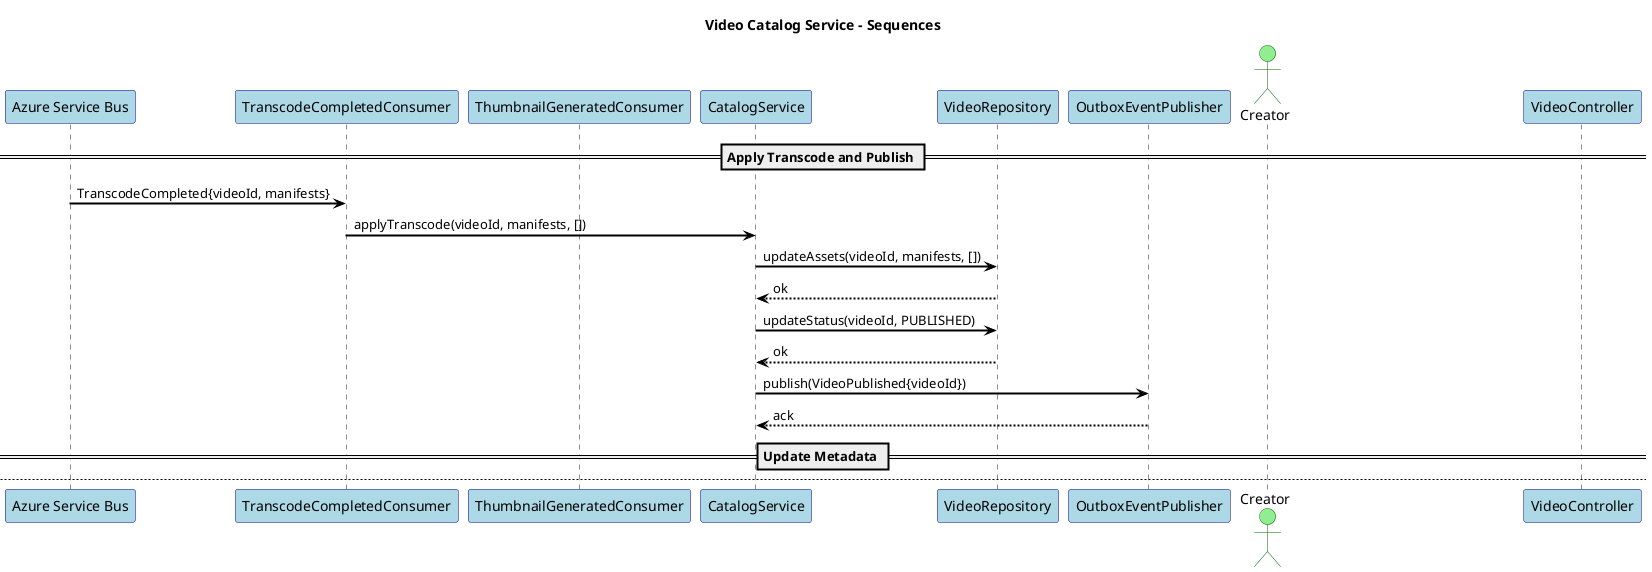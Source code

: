@startuml
title Video Catalog Service - Sequences

skinparam shadowing false
skinparam fontName "Helvetica"
skinparam titleFontName "Helvetica"
skinparam legendFontName "Helvetica"
skinparam noteFontName "Helvetica"
skinparam backgroundColor white
skinparam participantBackgroundColor lightblue
skinparam participantBorderColor darkblue
skinparam actorBackgroundColor lightgreen
skinparam actorBorderColor darkgreen
skinparam arrowColor black
skinparam arrowThickness 2
skinparam sequenceArrowThickness 2
skinparam sequenceMessageAlignment left
skinparam sequenceReferenceBackgroundColor lightyellow
skinparam sequenceReferenceBorderColor black


participant "Azure Service Bus" as Bus
participant "TranscodeCompletedConsumer" as TCC
participant "ThumbnailGeneratedConsumer" as TGC
participant "CatalogService" as S
participant "VideoRepository" as Repo
participant "OutboxEventPublisher" as Outbox

== Apply Transcode and Publish ==
Bus -> TCC: TranscodeCompleted{videoId, manifests}
TCC -> S: applyTranscode(videoId, manifests, [])
S -> Repo: updateAssets(videoId, manifests, [])
Repo --> S: ok
S -> Repo: updateStatus(videoId, PUBLISHED)
Repo --> S: ok
S -> Outbox: publish(VideoPublished{videoId})
Outbox --> S: ack

== Update Metadata ==
newpage Update Metadata
actor Creator
participant "VideoController" as C
Creator -> C: PATCH /videos/{id}/metadata {title, description}
C -> S: updateMetadata(videoId, dto)
S -> Repo: save(Video{...})
Repo --> S: ok
S --> Creator: 200 VideoDTO

== Unlist and Remove ==
newpage Unlist and Remove
Creator -> C: POST /videos/{id}/unlist
C -> S: unlist(videoId)
S -> Repo: updateStatus(videoId, UNLISTED)
S -> Outbox: publish(VideoUnlisted{videoId})

Creator -> C: DELETE /videos/{id}
C -> S: remove(videoId)
S -> Repo: updateStatus(videoId, REMOVED)
S -> Outbox: publish(VideoRemoved{videoId})

@enduml
